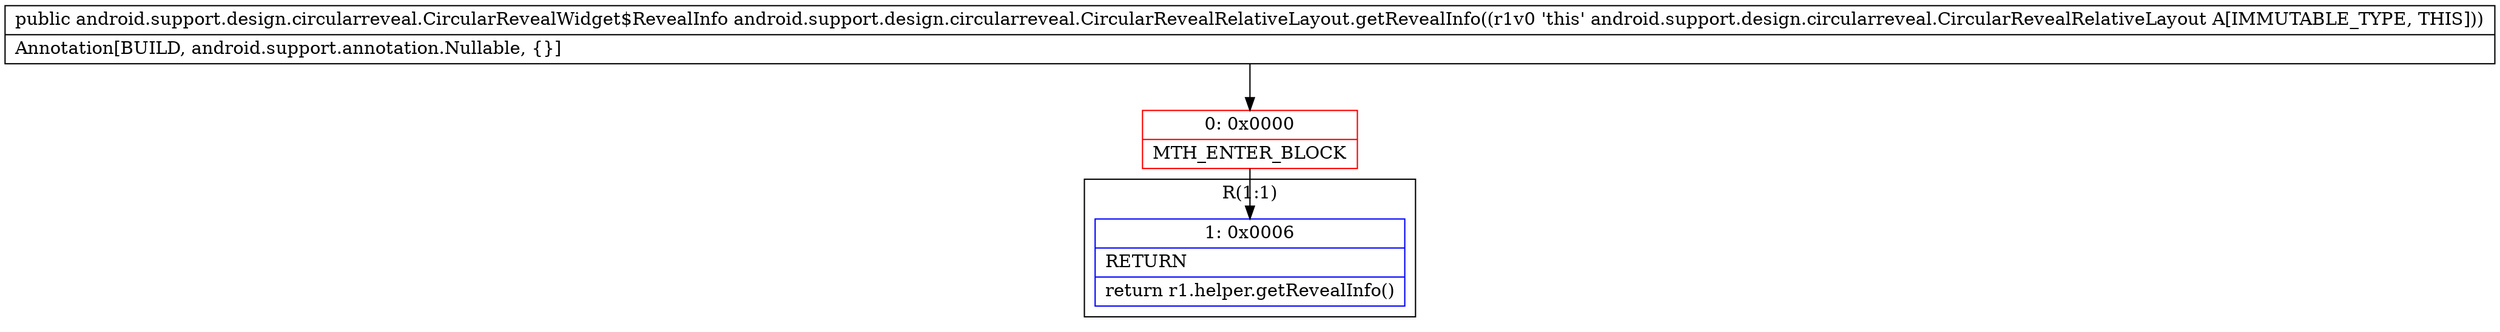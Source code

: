 digraph "CFG forandroid.support.design.circularreveal.CircularRevealRelativeLayout.getRevealInfo()Landroid\/support\/design\/circularreveal\/CircularRevealWidget$RevealInfo;" {
subgraph cluster_Region_1419854664 {
label = "R(1:1)";
node [shape=record,color=blue];
Node_1 [shape=record,label="{1\:\ 0x0006|RETURN\l|return r1.helper.getRevealInfo()\l}"];
}
Node_0 [shape=record,color=red,label="{0\:\ 0x0000|MTH_ENTER_BLOCK\l}"];
MethodNode[shape=record,label="{public android.support.design.circularreveal.CircularRevealWidget$RevealInfo android.support.design.circularreveal.CircularRevealRelativeLayout.getRevealInfo((r1v0 'this' android.support.design.circularreveal.CircularRevealRelativeLayout A[IMMUTABLE_TYPE, THIS]))  | Annotation[BUILD, android.support.annotation.Nullable, \{\}]\l}"];
MethodNode -> Node_0;
Node_0 -> Node_1;
}


